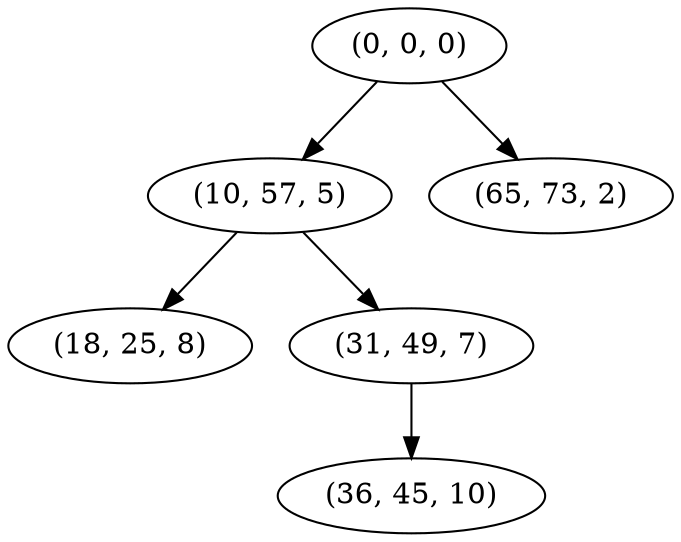digraph tree {
    "(0, 0, 0)";
    "(10, 57, 5)";
    "(18, 25, 8)";
    "(31, 49, 7)";
    "(36, 45, 10)";
    "(65, 73, 2)";
    "(0, 0, 0)" -> "(10, 57, 5)";
    "(0, 0, 0)" -> "(65, 73, 2)";
    "(10, 57, 5)" -> "(18, 25, 8)";
    "(10, 57, 5)" -> "(31, 49, 7)";
    "(31, 49, 7)" -> "(36, 45, 10)";
}

